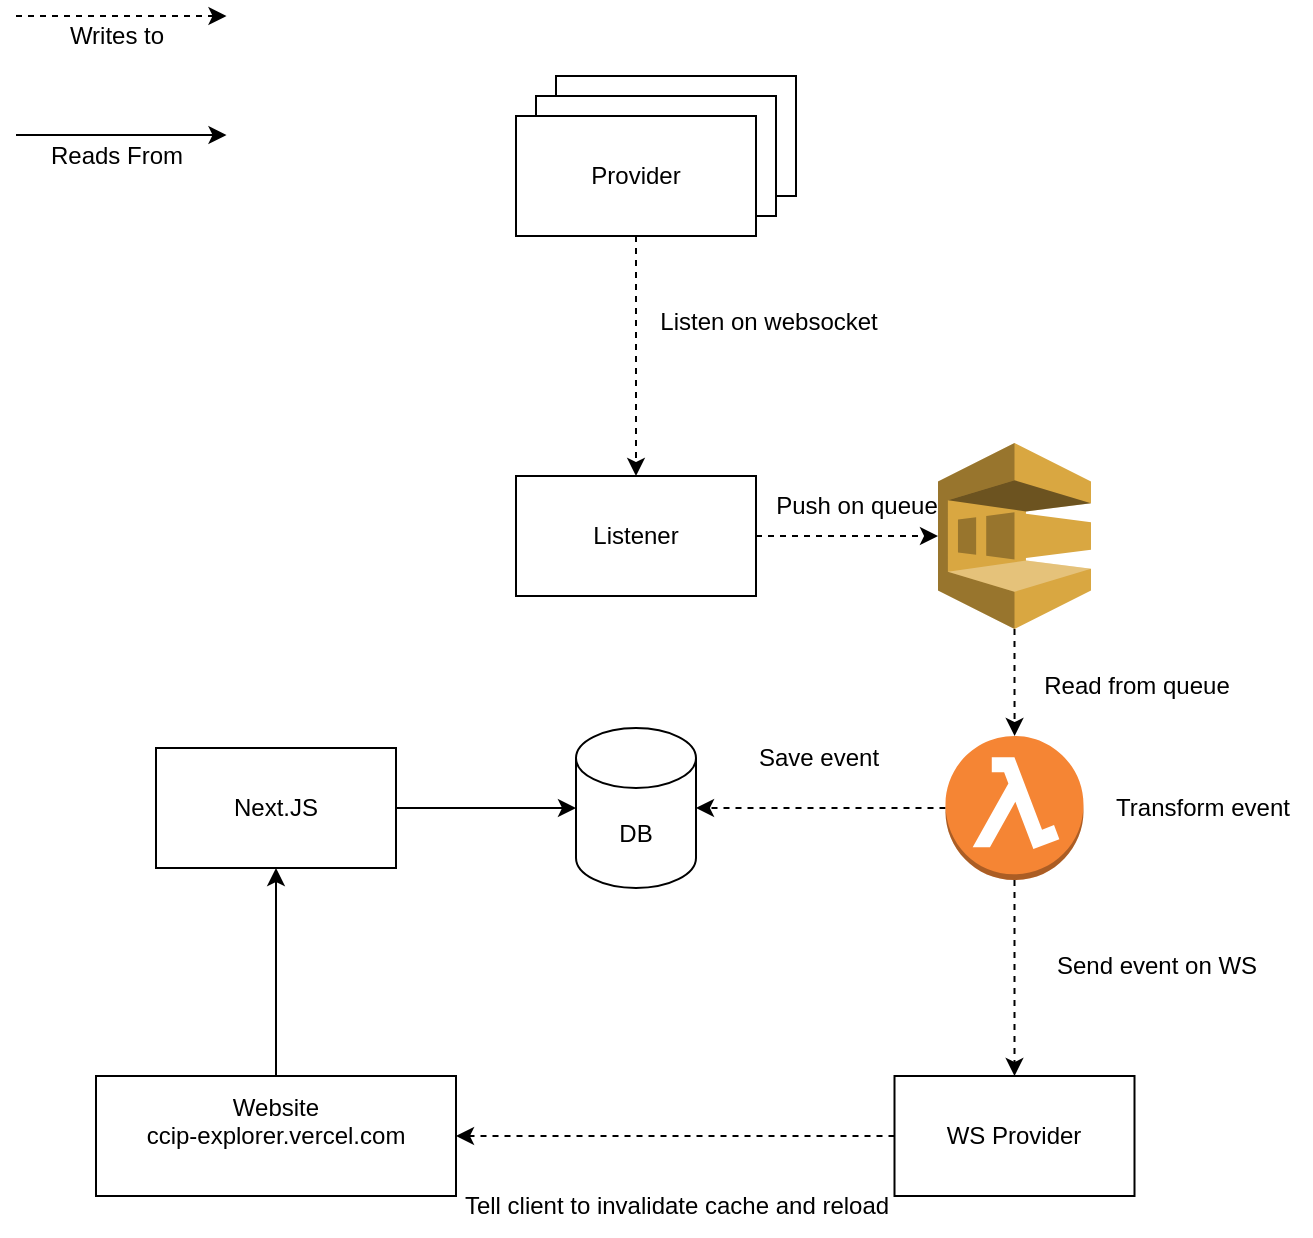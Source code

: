 <mxfile version="20.5.3" type="embed"><diagram name="Page-1" id="2s_cXrYBDI9Ajyp4g-Cy"><mxGraphModel dx="1555" dy="1091" grid="1" gridSize="10" guides="1" tooltips="1" connect="1" arrows="1" fold="1" page="1" pageScale="1" pageWidth="850" pageHeight="1100" math="0" shadow="0"><root><mxCell id="0"/><mxCell id="1" parent="0"/><mxCell id="vhc1uj8UUpPZhkch4ml6-9" style="edgeStyle=orthogonalEdgeStyle;rounded=0;orthogonalLoop=1;jettySize=auto;html=1;dashed=1;" parent="1" source="vhc1uj8UUpPZhkch4ml6-1" target="vhc1uj8UUpPZhkch4ml6-8" edge="1"><mxGeometry relative="1" as="geometry"/></mxCell><mxCell id="vhc1uj8UUpPZhkch4ml6-1" value="Listener" style="rounded=0;whiteSpace=wrap;html=1;" parent="1" vertex="1"><mxGeometry x="280" y="260" width="120" height="60" as="geometry"/></mxCell><mxCell id="vhc1uj8UUpPZhkch4ml6-4" value="Provider" style="whiteSpace=wrap;html=1;" parent="1" vertex="1"><mxGeometry x="300" y="60" width="120" height="60" as="geometry"/></mxCell><mxCell id="vhc1uj8UUpPZhkch4ml6-3" value="Provider" style="whiteSpace=wrap;html=1;" parent="1" vertex="1"><mxGeometry x="290" y="70" width="120" height="60" as="geometry"/></mxCell><mxCell id="vhc1uj8UUpPZhkch4ml6-5" style="edgeStyle=orthogonalEdgeStyle;rounded=0;orthogonalLoop=1;jettySize=auto;html=1;dashed=1;" parent="1" source="vhc1uj8UUpPZhkch4ml6-2" target="vhc1uj8UUpPZhkch4ml6-1" edge="1"><mxGeometry relative="1" as="geometry"/></mxCell><mxCell id="vhc1uj8UUpPZhkch4ml6-2" value="Provider" style="whiteSpace=wrap;html=1;" parent="1" vertex="1"><mxGeometry x="280" y="80" width="120" height="60" as="geometry"/></mxCell><mxCell id="vhc1uj8UUpPZhkch4ml6-12" style="edgeStyle=orthogonalEdgeStyle;rounded=0;orthogonalLoop=1;jettySize=auto;html=1;dashed=1;" parent="1" source="vhc1uj8UUpPZhkch4ml6-8" target="vhc1uj8UUpPZhkch4ml6-11" edge="1"><mxGeometry relative="1" as="geometry"/></mxCell><mxCell id="vhc1uj8UUpPZhkch4ml6-8" value="" style="outlineConnect=0;dashed=0;verticalLabelPosition=bottom;verticalAlign=top;align=center;html=1;shape=mxgraph.aws3.sqs;fillColor=#D9A741;gradientColor=none;" parent="1" vertex="1"><mxGeometry x="491" y="243.5" width="76.5" height="93" as="geometry"/></mxCell><mxCell id="vhc1uj8UUpPZhkch4ml6-15" style="edgeStyle=orthogonalEdgeStyle;rounded=0;orthogonalLoop=1;jettySize=auto;html=1;dashed=1;" parent="1" source="vhc1uj8UUpPZhkch4ml6-11" target="vhc1uj8UUpPZhkch4ml6-14" edge="1"><mxGeometry relative="1" as="geometry"/></mxCell><mxCell id="vhc1uj8UUpPZhkch4ml6-11" value="" style="outlineConnect=0;dashed=0;verticalLabelPosition=bottom;verticalAlign=top;align=center;html=1;shape=mxgraph.aws3.lambda_function;fillColor=#F58534;gradientColor=none;direction=east;" parent="1" vertex="1"><mxGeometry x="494.75" y="390" width="69" height="72" as="geometry"/></mxCell><mxCell id="3" style="edgeStyle=orthogonalEdgeStyle;rounded=0;orthogonalLoop=1;jettySize=auto;html=1;dashed=1;" edge="1" parent="1" source="vhc1uj8UUpPZhkch4ml6-11" target="2"><mxGeometry relative="1" as="geometry"/></mxCell><mxCell id="vhc1uj8UUpPZhkch4ml6-13" value="Transform event" style="text;html=1;align=center;verticalAlign=middle;resizable=0;points=[];autosize=1;strokeColor=none;fillColor=none;" parent="1" vertex="1"><mxGeometry x="567.5" y="411" width="110" height="30" as="geometry"/></mxCell><mxCell id="vhc1uj8UUpPZhkch4ml6-14" value="DB" style="shape=cylinder3;whiteSpace=wrap;html=1;boundedLbl=1;backgroundOutline=1;size=15;" parent="1" vertex="1"><mxGeometry x="310" y="386" width="60" height="80" as="geometry"/></mxCell><mxCell id="vhc1uj8UUpPZhkch4ml6-16" value="Save event" style="text;html=1;align=center;verticalAlign=middle;resizable=0;points=[];autosize=1;strokeColor=none;fillColor=none;" parent="1" vertex="1"><mxGeometry x="391" y="386" width="80" height="30" as="geometry"/></mxCell><mxCell id="vhc1uj8UUpPZhkch4ml6-18" style="edgeStyle=orthogonalEdgeStyle;rounded=0;orthogonalLoop=1;jettySize=auto;html=1;" parent="1" source="vhc1uj8UUpPZhkch4ml6-17" target="vhc1uj8UUpPZhkch4ml6-14" edge="1"><mxGeometry relative="1" as="geometry"/></mxCell><mxCell id="vhc1uj8UUpPZhkch4ml6-17" value="Next.JS" style="whiteSpace=wrap;html=1;" parent="1" vertex="1"><mxGeometry x="100" y="396" width="120" height="60" as="geometry"/></mxCell><mxCell id="vhc1uj8UUpPZhkch4ml6-20" style="edgeStyle=orthogonalEdgeStyle;rounded=0;orthogonalLoop=1;jettySize=auto;html=1;entryX=0.5;entryY=1;entryDx=0;entryDy=0;" parent="1" source="vhc1uj8UUpPZhkch4ml6-19" target="vhc1uj8UUpPZhkch4ml6-17" edge="1"><mxGeometry relative="1" as="geometry"/></mxCell><mxCell id="vhc1uj8UUpPZhkch4ml6-19" value="Website&lt;br&gt;&lt;div&gt;ccip-explorer.vercel.com&lt;/div&gt;&lt;div&gt;&lt;br&gt;&lt;/div&gt;" style="whiteSpace=wrap;html=1;" parent="1" vertex="1"><mxGeometry x="70" y="560" width="180" height="60" as="geometry"/></mxCell><mxCell id="vhc1uj8UUpPZhkch4ml6-21" value="&lt;div&gt;Listen on websocket&lt;/div&gt;&lt;div&gt;&lt;br&gt;&lt;/div&gt;" style="text;html=1;align=center;verticalAlign=middle;resizable=0;points=[];autosize=1;strokeColor=none;fillColor=none;" parent="1" vertex="1"><mxGeometry x="341" y="170" width="130" height="40" as="geometry"/></mxCell><mxCell id="vhc1uj8UUpPZhkch4ml6-22" value="Push on queue" style="text;html=1;align=center;verticalAlign=middle;resizable=0;points=[];autosize=1;strokeColor=none;fillColor=none;" parent="1" vertex="1"><mxGeometry x="400" y="260" width="100" height="30" as="geometry"/></mxCell><mxCell id="vhc1uj8UUpPZhkch4ml6-23" value="Read from queue" style="text;html=1;align=center;verticalAlign=middle;resizable=0;points=[];autosize=1;strokeColor=none;fillColor=none;" parent="1" vertex="1"><mxGeometry x="530" y="350" width="120" height="30" as="geometry"/></mxCell><mxCell id="4" style="edgeStyle=orthogonalEdgeStyle;rounded=0;orthogonalLoop=1;jettySize=auto;html=1;dashed=1;" edge="1" parent="1" source="2" target="vhc1uj8UUpPZhkch4ml6-19"><mxGeometry relative="1" as="geometry"/></mxCell><mxCell id="2" value="WS Provider" style="whiteSpace=wrap;html=1;" vertex="1" parent="1"><mxGeometry x="469.25" y="560" width="120" height="60" as="geometry"/></mxCell><mxCell id="5" value="Send event on WS" style="text;html=1;align=center;verticalAlign=middle;resizable=0;points=[];autosize=1;strokeColor=none;fillColor=none;" vertex="1" parent="1"><mxGeometry x="540" y="490" width="120" height="30" as="geometry"/></mxCell><mxCell id="6" value="Tell client to invalidate cache and reload" style="text;html=1;align=center;verticalAlign=middle;resizable=0;points=[];autosize=1;strokeColor=none;fillColor=none;" vertex="1" parent="1"><mxGeometry x="240" y="610" width="240" height="30" as="geometry"/></mxCell><mxCell id="7" style="edgeStyle=orthogonalEdgeStyle;rounded=0;orthogonalLoop=1;jettySize=auto;html=1;dashed=1;" edge="1" parent="1"><mxGeometry relative="1" as="geometry"><mxPoint x="30" y="30" as="sourcePoint"/><mxPoint x="135.25" y="30" as="targetPoint"/></mxGeometry></mxCell><mxCell id="8" style="edgeStyle=orthogonalEdgeStyle;rounded=0;orthogonalLoop=1;jettySize=auto;html=1;" edge="1" parent="1"><mxGeometry relative="1" as="geometry"><mxPoint x="30" y="89.5" as="sourcePoint"/><mxPoint x="135.25" y="89.5" as="targetPoint"/></mxGeometry></mxCell><mxCell id="9" value="Writes to" style="text;html=1;align=center;verticalAlign=middle;resizable=0;points=[];autosize=1;strokeColor=none;fillColor=none;" vertex="1" parent="1"><mxGeometry x="45" y="25" width="70" height="30" as="geometry"/></mxCell><mxCell id="10" value="Reads From" style="text;html=1;align=center;verticalAlign=middle;resizable=0;points=[];autosize=1;strokeColor=none;fillColor=none;" vertex="1" parent="1"><mxGeometry x="35" y="85" width="90" height="30" as="geometry"/></mxCell></root></mxGraphModel></diagram></mxfile>
